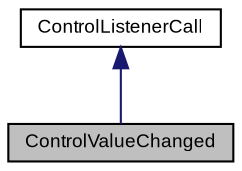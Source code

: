 digraph "ControlValueChanged"
{
  bgcolor="transparent";
  edge [fontname="Arial",fontsize="9",labelfontname="Arial",labelfontsize="9"];
  node [fontname="Arial",fontsize="9",shape=record];
  Node1 [label="ControlValueChanged",height=0.2,width=0.4,color="black", fillcolor="grey75", style="filled" fontcolor="black"];
  Node2 -> Node1 [dir="back",color="midnightblue",fontsize="9",style="solid",fontname="Arial"];
  Node2 [label="ControlListenerCall",height=0.2,width=0.4,color="black",URL="$struct_v_s_t_g_u_i_1_1_c_control_private_1_1_control_listener_call.html"];
}
